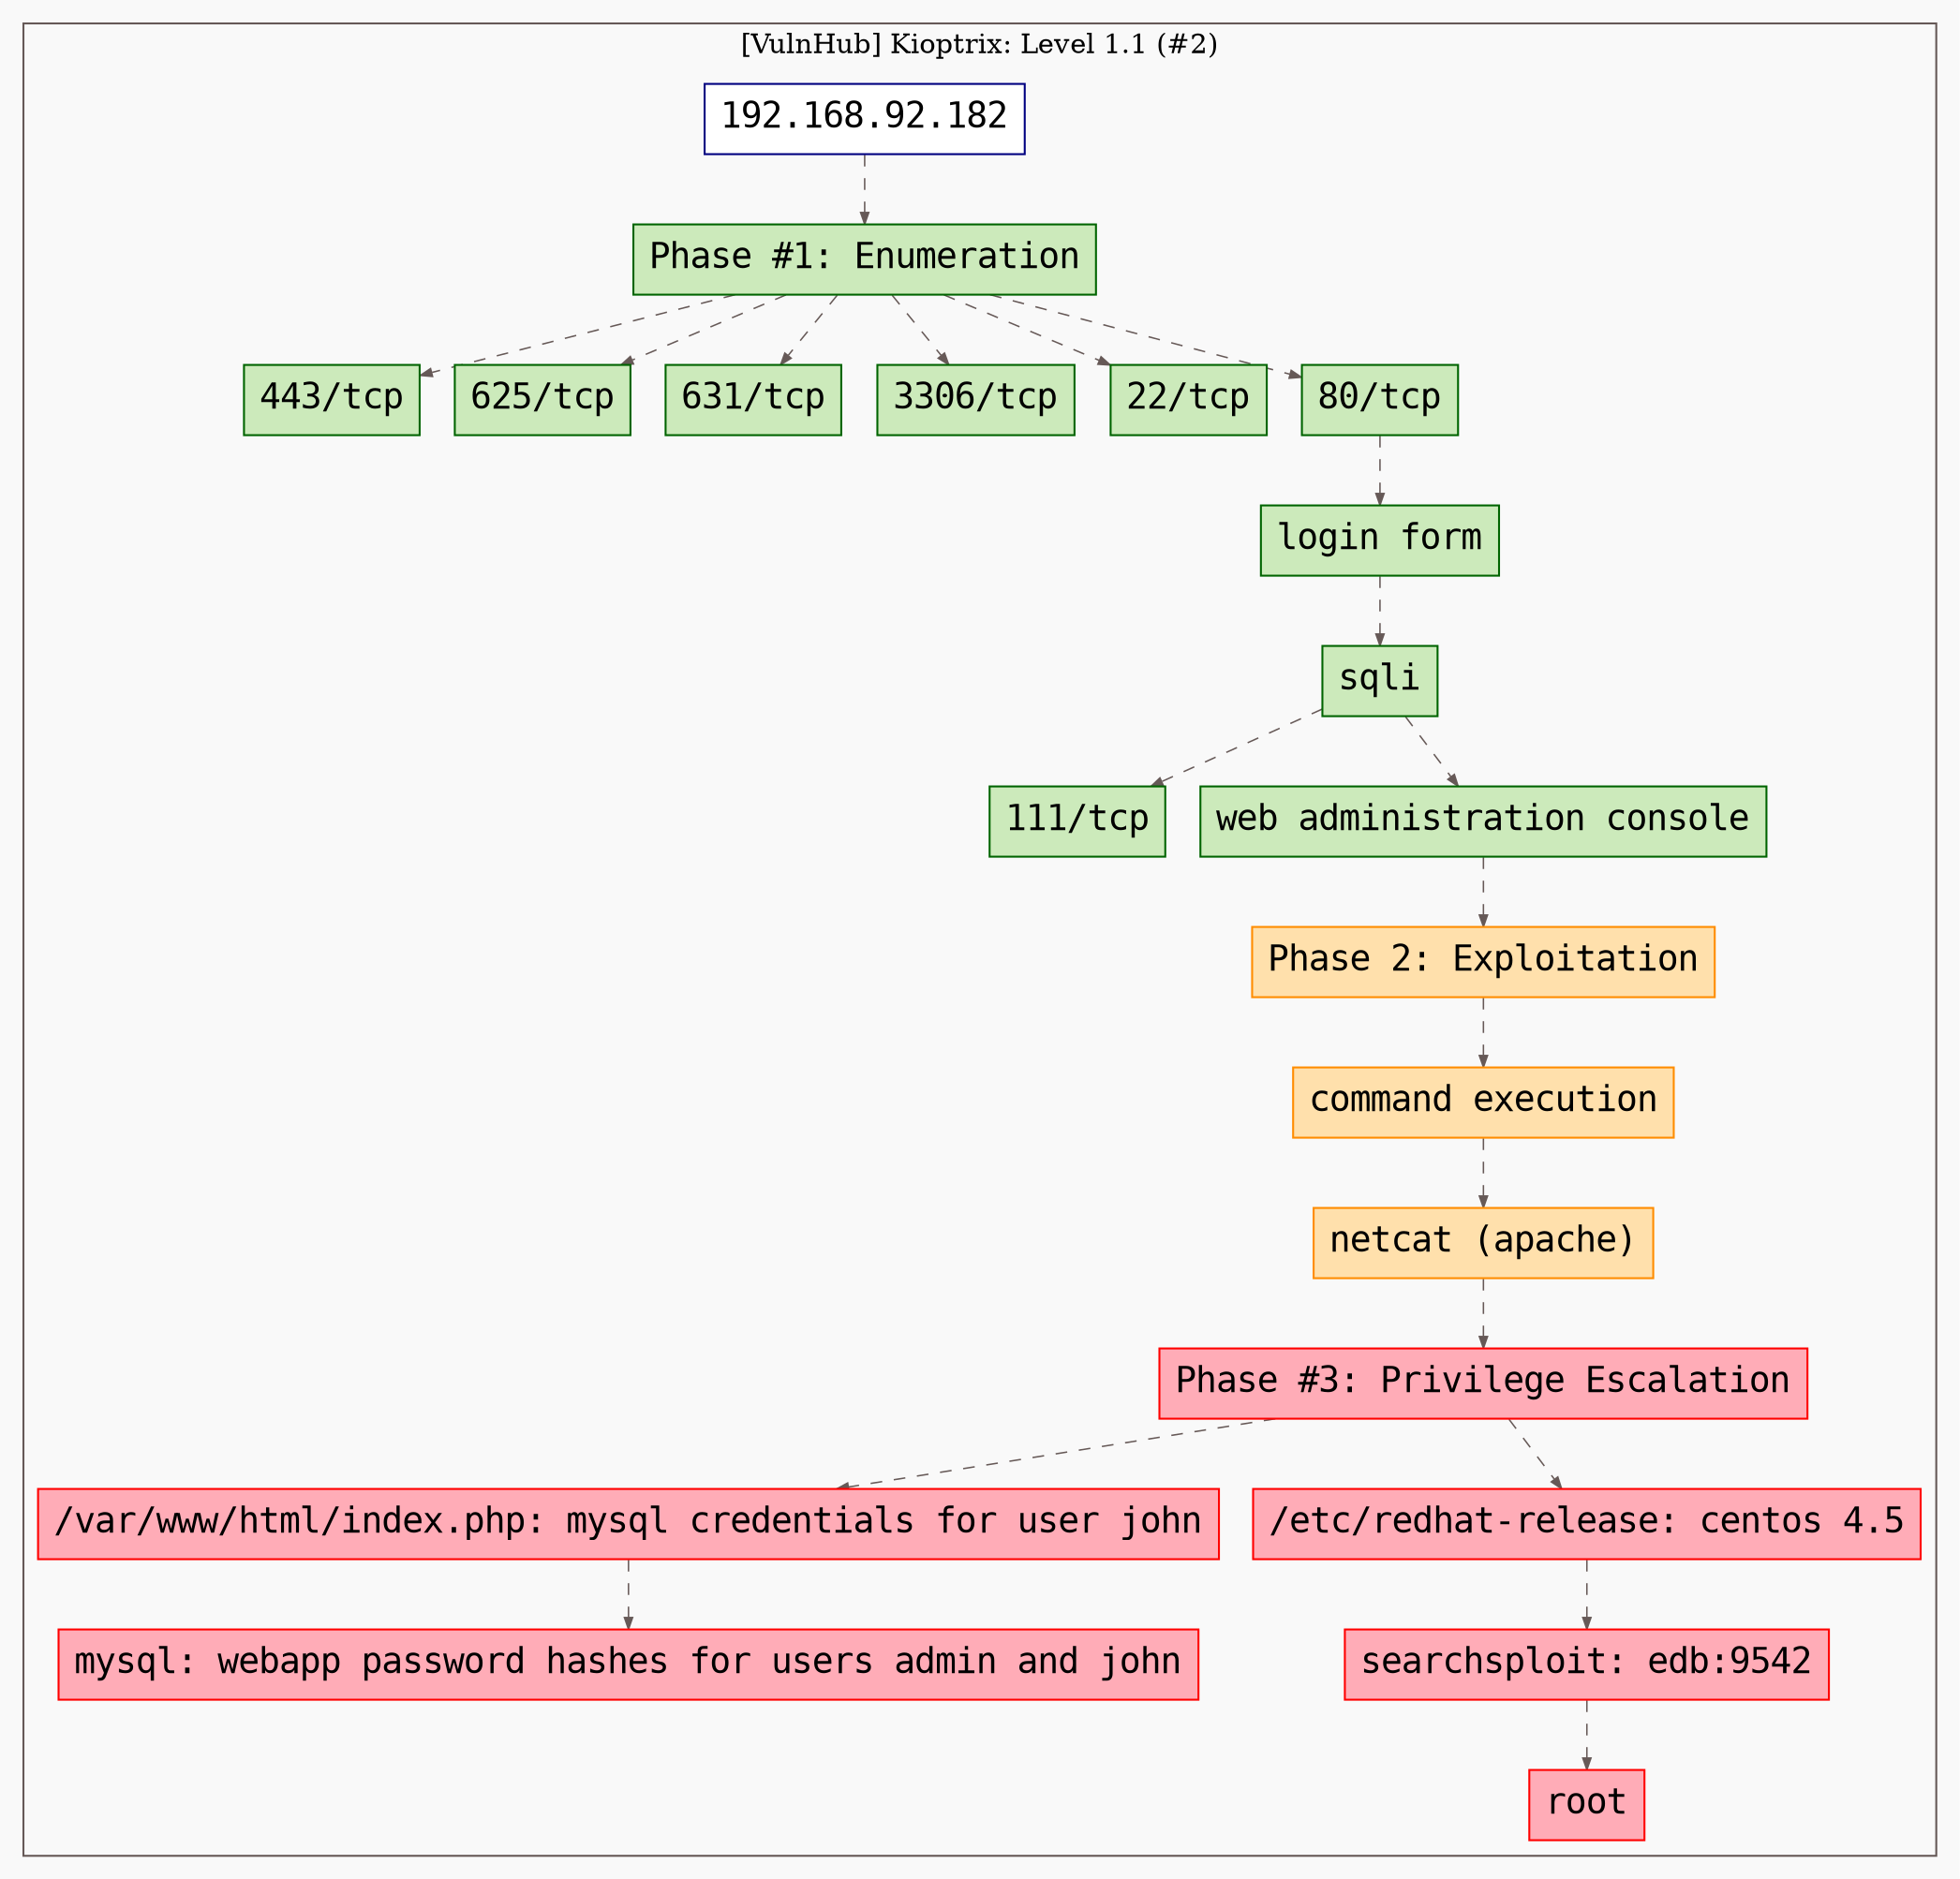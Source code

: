 digraph G {
  #rankdir=LR;
  nodesdictep=1.0; splines="line"; K=0.6; overlap=scale; fixedsize=true; resolution=72; bgcolor="#f9f9f9"; outputorder="edgesfirst";
  node [fontname="courier" fontsize=18 shape=box width=0.25 fillcolor="white" style="filled,solid"];
  edge [style=dashed color="#665957" penwidth=0.75 arrowsize=0.6];

  0[label="192.168.92.182" color="navyblue" fillcolor="#ffffff" tooltip="[VulnHub] Kioptrix: Level 1.1 (#2)"];
  10[label="Phase #3: Privilege Escalation" color="red" fillcolor="#ffacb7" tooltip="Phase #3:Privilege Escalation"];
  11[label="/var/www/html/index.php: mysql credentials for user john" color="red" fillcolor="#ffacb7" tooltip="Phase #3:Privilege Escalation"];
  12[label="mysql: webapp password hashes for users admin and john" color="red" fillcolor="#ffacb7" tooltip="Phase #3:Privilege Escalation"];
  13[label="/etc/redhat-release: centos 4.5" color="red" fillcolor="#ffacb7" tooltip="Phase #3:Privilege Escalation"];
  14[label="searchsploit: edb:9542" color="red" fillcolor="#ffacb7" tooltip="Phase #3:Privilege Escalation"];
  15[label="root" color="red" fillcolor="#ffacb7" tooltip="Phase #3:Privilege Escalation"];
  16[label="111/tcp" color="darkgreen" fillcolor="#cceabb" tooltip="Phase #1:Enumeration"];
  17[label="443/tcp" color="darkgreen" fillcolor="#cceabb" tooltip="Phase #1:Enumeration"];
  18[label="625/tcp" color="darkgreen" fillcolor="#cceabb" tooltip="Phase #1:Enumeration"];
  19[label="631/tcp" color="darkgreen" fillcolor="#cceabb" tooltip="Phase #1:Enumeration"];
  1[label="Phase #1: Enumeration" color="darkgreen" fillcolor="#cceabb" tooltip="Phase #1:Enumeration"];
  20[label="3306/tcp" color="darkgreen" fillcolor="#cceabb" tooltip="Phase #1:Enumeration"];
  2[label="22/tcp" color="darkgreen" fillcolor="#cceabb" tooltip="Phase #1:Enumeration"];
  3[label="80/tcp" color="darkgreen" fillcolor="#cceabb" tooltip="Phase #1:Enumeration"];
  4[label="login form" color="darkgreen" fillcolor="#cceabb" tooltip="Phase #1:Enumeration"];
  5[label="sqli" color="darkgreen" fillcolor="#cceabb" tooltip="Phase #1:Enumeration"];
  6[label="web administration console" color="darkgreen" fillcolor="#cceabb" tooltip="Phase #1:Enumeration"];
  7[label="Phase 2: Exploitation" color="darkorange" fillcolor="#ffe0ac" tooltip="Phase #2:Exploitation"];
  8[label="command execution" color="darkorange" fillcolor="#ffe0ac" tooltip="Phase #2:Exploitation"];
  9[label="netcat (apache)" color="darkorange" fillcolor="#ffe0ac" tooltip="Phase #2:Exploitation"];

  subgraph cluster_0 {
    node [style="filled,solid"];
    label = "[VulnHub] Kioptrix: Level 1.1 (#2)";
    color = "#665957";
    0 -> 1 [color="#665957"];
    1 -> 17 [color="#665957"];
    1 -> 18 [color="#665957"];
    1 -> 19 [color="#665957"];
    1 -> 2 [color="#665957"];
    1 -> 20 [color="#665957"];
    1 -> 3 [color="#665957"];
    10 -> 11 [color="#665957"];
    10 -> 13 [color="#665957"];
    11 -> 12 [color="#665957"];
    13 -> 14 [color="#665957"];
    14 -> 15 [color="#665957"];
    3 -> 4 [color="#665957"];
    4 -> 5 [color="#665957"];
    5 -> 16 [color="#665957"];
    5 -> 6 [color="#665957"];
    6 -> 7 [color="#665957"];
    7 -> 8 [color="#665957"];
    8 -> 9 [color="#665957"];
    9 -> 10 [color="#665957"];
  }
}
